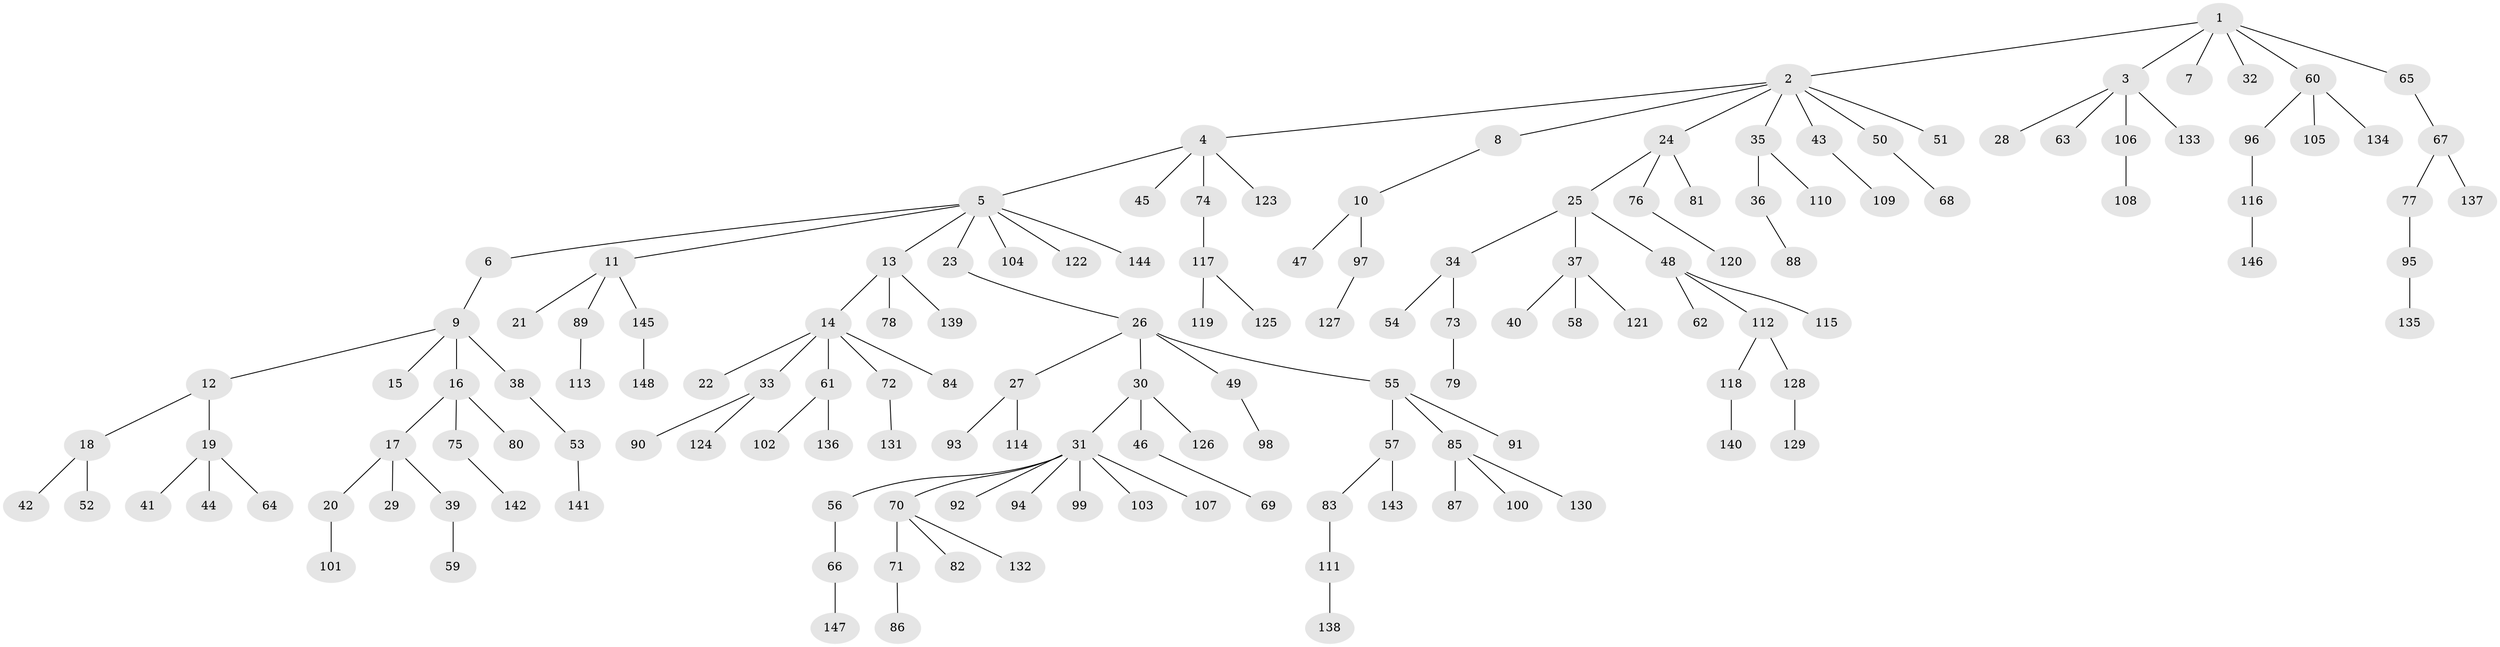 // Generated by graph-tools (version 1.1) at 2025/50/03/09/25 03:50:24]
// undirected, 148 vertices, 147 edges
graph export_dot {
graph [start="1"]
  node [color=gray90,style=filled];
  1;
  2;
  3;
  4;
  5;
  6;
  7;
  8;
  9;
  10;
  11;
  12;
  13;
  14;
  15;
  16;
  17;
  18;
  19;
  20;
  21;
  22;
  23;
  24;
  25;
  26;
  27;
  28;
  29;
  30;
  31;
  32;
  33;
  34;
  35;
  36;
  37;
  38;
  39;
  40;
  41;
  42;
  43;
  44;
  45;
  46;
  47;
  48;
  49;
  50;
  51;
  52;
  53;
  54;
  55;
  56;
  57;
  58;
  59;
  60;
  61;
  62;
  63;
  64;
  65;
  66;
  67;
  68;
  69;
  70;
  71;
  72;
  73;
  74;
  75;
  76;
  77;
  78;
  79;
  80;
  81;
  82;
  83;
  84;
  85;
  86;
  87;
  88;
  89;
  90;
  91;
  92;
  93;
  94;
  95;
  96;
  97;
  98;
  99;
  100;
  101;
  102;
  103;
  104;
  105;
  106;
  107;
  108;
  109;
  110;
  111;
  112;
  113;
  114;
  115;
  116;
  117;
  118;
  119;
  120;
  121;
  122;
  123;
  124;
  125;
  126;
  127;
  128;
  129;
  130;
  131;
  132;
  133;
  134;
  135;
  136;
  137;
  138;
  139;
  140;
  141;
  142;
  143;
  144;
  145;
  146;
  147;
  148;
  1 -- 2;
  1 -- 3;
  1 -- 7;
  1 -- 32;
  1 -- 60;
  1 -- 65;
  2 -- 4;
  2 -- 8;
  2 -- 24;
  2 -- 35;
  2 -- 43;
  2 -- 50;
  2 -- 51;
  3 -- 28;
  3 -- 63;
  3 -- 106;
  3 -- 133;
  4 -- 5;
  4 -- 45;
  4 -- 74;
  4 -- 123;
  5 -- 6;
  5 -- 11;
  5 -- 13;
  5 -- 23;
  5 -- 104;
  5 -- 122;
  5 -- 144;
  6 -- 9;
  8 -- 10;
  9 -- 12;
  9 -- 15;
  9 -- 16;
  9 -- 38;
  10 -- 47;
  10 -- 97;
  11 -- 21;
  11 -- 89;
  11 -- 145;
  12 -- 18;
  12 -- 19;
  13 -- 14;
  13 -- 78;
  13 -- 139;
  14 -- 22;
  14 -- 33;
  14 -- 61;
  14 -- 72;
  14 -- 84;
  16 -- 17;
  16 -- 75;
  16 -- 80;
  17 -- 20;
  17 -- 29;
  17 -- 39;
  18 -- 42;
  18 -- 52;
  19 -- 41;
  19 -- 44;
  19 -- 64;
  20 -- 101;
  23 -- 26;
  24 -- 25;
  24 -- 76;
  24 -- 81;
  25 -- 34;
  25 -- 37;
  25 -- 48;
  26 -- 27;
  26 -- 30;
  26 -- 49;
  26 -- 55;
  27 -- 93;
  27 -- 114;
  30 -- 31;
  30 -- 46;
  30 -- 126;
  31 -- 56;
  31 -- 70;
  31 -- 92;
  31 -- 94;
  31 -- 99;
  31 -- 103;
  31 -- 107;
  33 -- 90;
  33 -- 124;
  34 -- 54;
  34 -- 73;
  35 -- 36;
  35 -- 110;
  36 -- 88;
  37 -- 40;
  37 -- 58;
  37 -- 121;
  38 -- 53;
  39 -- 59;
  43 -- 109;
  46 -- 69;
  48 -- 62;
  48 -- 112;
  48 -- 115;
  49 -- 98;
  50 -- 68;
  53 -- 141;
  55 -- 57;
  55 -- 85;
  55 -- 91;
  56 -- 66;
  57 -- 83;
  57 -- 143;
  60 -- 96;
  60 -- 105;
  60 -- 134;
  61 -- 102;
  61 -- 136;
  65 -- 67;
  66 -- 147;
  67 -- 77;
  67 -- 137;
  70 -- 71;
  70 -- 82;
  70 -- 132;
  71 -- 86;
  72 -- 131;
  73 -- 79;
  74 -- 117;
  75 -- 142;
  76 -- 120;
  77 -- 95;
  83 -- 111;
  85 -- 87;
  85 -- 100;
  85 -- 130;
  89 -- 113;
  95 -- 135;
  96 -- 116;
  97 -- 127;
  106 -- 108;
  111 -- 138;
  112 -- 118;
  112 -- 128;
  116 -- 146;
  117 -- 119;
  117 -- 125;
  118 -- 140;
  128 -- 129;
  145 -- 148;
}
